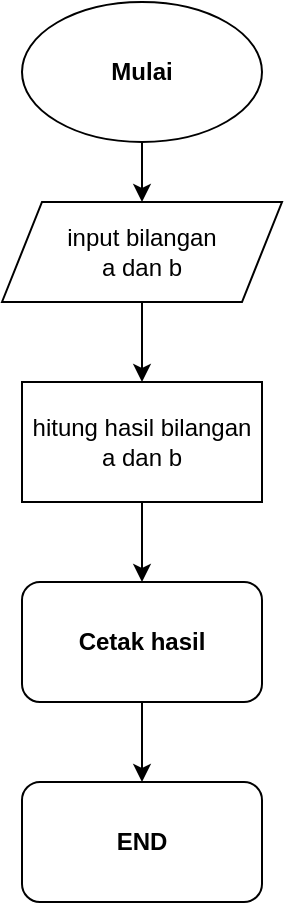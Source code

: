 <mxfile version="24.7.14">
  <diagram name="Halaman-1" id="-s0V4FnSo5_XF9U9b2se">
    <mxGraphModel grid="1" page="1" gridSize="10" guides="1" tooltips="1" connect="1" arrows="1" fold="1" pageScale="1" pageWidth="827" pageHeight="1169" math="0" shadow="0">
      <root>
        <mxCell id="0" />
        <mxCell id="1" parent="0" />
        <mxCell id="WiOCG9UCeqC9SkGHhBuz-3" value="" style="edgeStyle=orthogonalEdgeStyle;rounded=0;orthogonalLoop=1;jettySize=auto;html=1;" edge="1" parent="1" source="WiOCG9UCeqC9SkGHhBuz-1" target="WiOCG9UCeqC9SkGHhBuz-2">
          <mxGeometry relative="1" as="geometry" />
        </mxCell>
        <mxCell id="WiOCG9UCeqC9SkGHhBuz-1" value="&lt;b&gt;Mulai&lt;/b&gt;" style="ellipse;whiteSpace=wrap;html=1;" vertex="1" parent="1">
          <mxGeometry x="340" y="50" width="120" height="70" as="geometry" />
        </mxCell>
        <mxCell id="WiOCG9UCeqC9SkGHhBuz-5" value="" style="edgeStyle=orthogonalEdgeStyle;rounded=0;orthogonalLoop=1;jettySize=auto;html=1;" edge="1" parent="1" source="WiOCG9UCeqC9SkGHhBuz-2" target="WiOCG9UCeqC9SkGHhBuz-4">
          <mxGeometry relative="1" as="geometry" />
        </mxCell>
        <mxCell id="WiOCG9UCeqC9SkGHhBuz-2" value="input bilangan&lt;div&gt;a dan b&lt;/div&gt;" style="shape=parallelogram;perimeter=parallelogramPerimeter;whiteSpace=wrap;html=1;fixedSize=1;" vertex="1" parent="1">
          <mxGeometry x="330" y="150" width="140" height="50" as="geometry" />
        </mxCell>
        <mxCell id="WiOCG9UCeqC9SkGHhBuz-7" value="" style="edgeStyle=orthogonalEdgeStyle;rounded=0;orthogonalLoop=1;jettySize=auto;html=1;" edge="1" parent="1" source="WiOCG9UCeqC9SkGHhBuz-4" target="WiOCG9UCeqC9SkGHhBuz-6">
          <mxGeometry relative="1" as="geometry" />
        </mxCell>
        <mxCell id="WiOCG9UCeqC9SkGHhBuz-4" value="hitung hasil bilangan&lt;div&gt;a dan b&lt;/div&gt;" style="whiteSpace=wrap;html=1;" vertex="1" parent="1">
          <mxGeometry x="340" y="240" width="120" height="60" as="geometry" />
        </mxCell>
        <mxCell id="WiOCG9UCeqC9SkGHhBuz-9" value="" style="edgeStyle=orthogonalEdgeStyle;rounded=0;orthogonalLoop=1;jettySize=auto;html=1;" edge="1" parent="1" source="WiOCG9UCeqC9SkGHhBuz-6" target="WiOCG9UCeqC9SkGHhBuz-8">
          <mxGeometry relative="1" as="geometry" />
        </mxCell>
        <mxCell id="WiOCG9UCeqC9SkGHhBuz-6" value="&lt;b&gt;Cetak hasil&lt;/b&gt;" style="rounded=1;whiteSpace=wrap;html=1;" vertex="1" parent="1">
          <mxGeometry x="340" y="340" width="120" height="60" as="geometry" />
        </mxCell>
        <mxCell id="WiOCG9UCeqC9SkGHhBuz-8" value="&lt;b&gt;END&lt;/b&gt;" style="rounded=1;whiteSpace=wrap;html=1;" vertex="1" parent="1">
          <mxGeometry x="340" y="440" width="120" height="60" as="geometry" />
        </mxCell>
      </root>
    </mxGraphModel>
  </diagram>
</mxfile>
